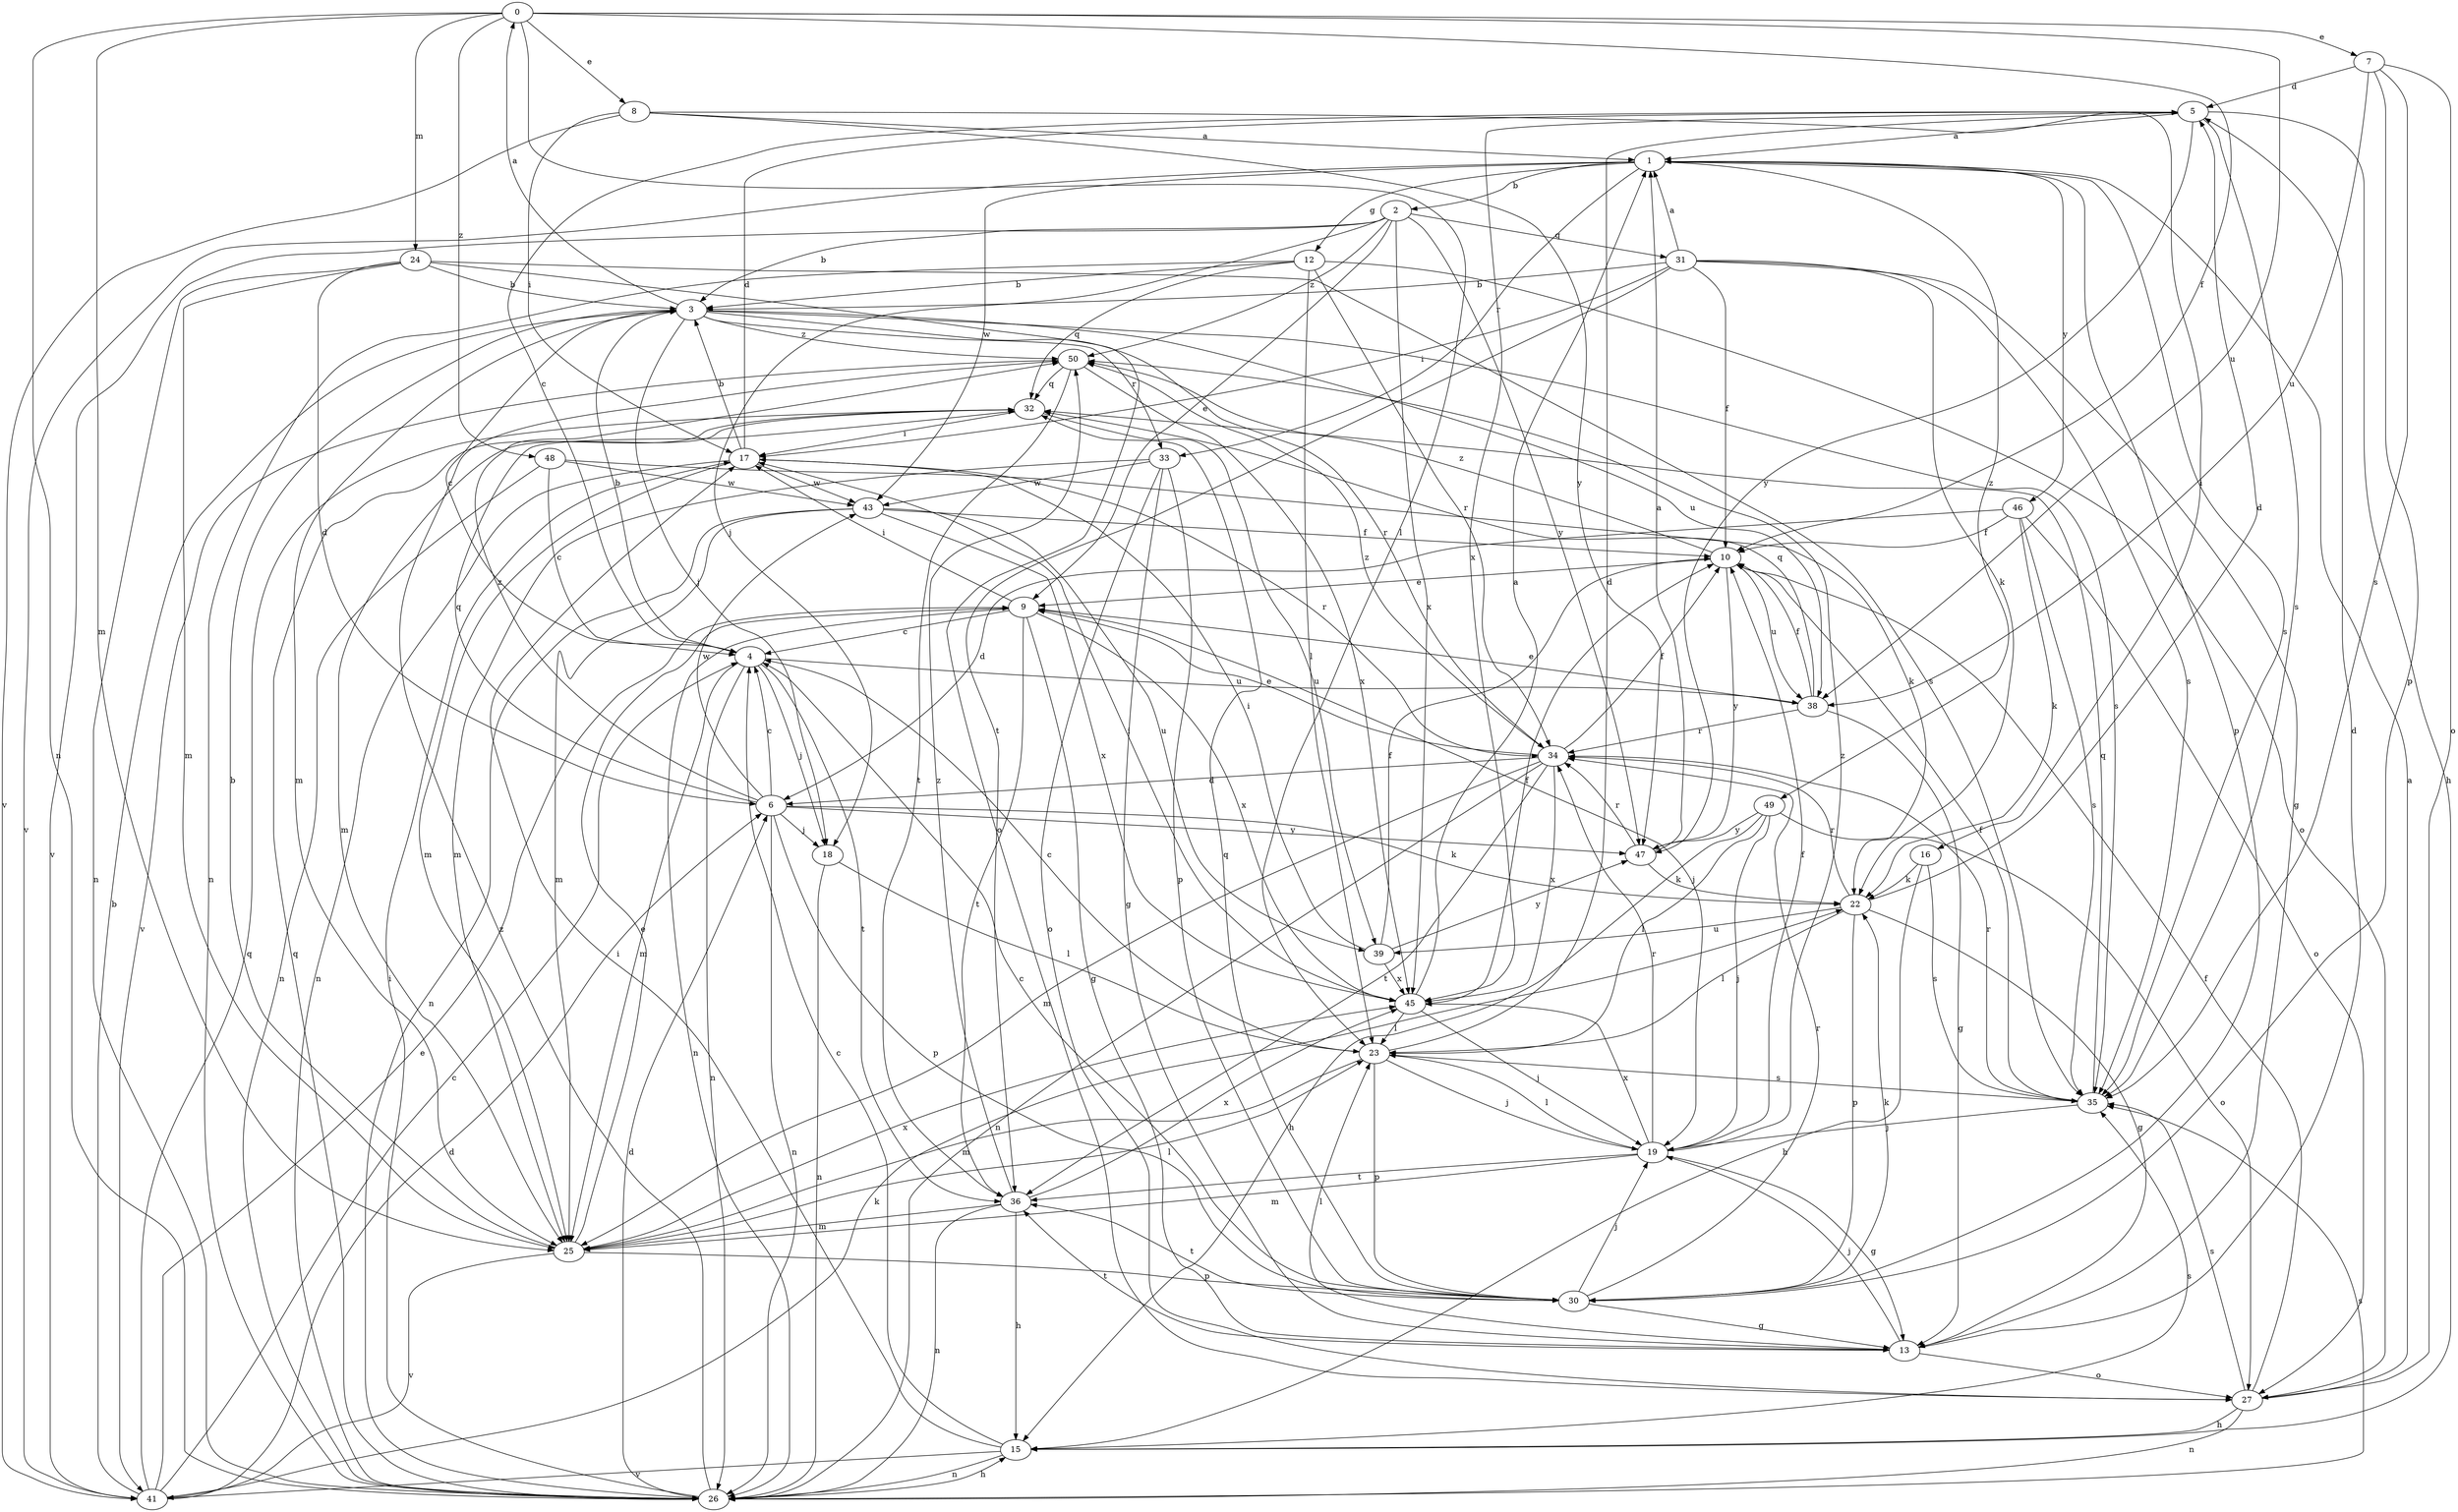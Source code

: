 strict digraph  {
0;
1;
2;
3;
4;
5;
6;
7;
8;
9;
10;
12;
13;
15;
16;
17;
18;
19;
22;
23;
24;
25;
26;
27;
30;
31;
32;
33;
34;
35;
36;
38;
39;
41;
43;
45;
46;
47;
48;
49;
50;
0 -> 7  [label=e];
0 -> 8  [label=e];
0 -> 10  [label=f];
0 -> 23  [label=l];
0 -> 24  [label=m];
0 -> 25  [label=m];
0 -> 26  [label=n];
0 -> 38  [label=u];
0 -> 48  [label=z];
1 -> 2  [label=b];
1 -> 12  [label=g];
1 -> 30  [label=p];
1 -> 33  [label=r];
1 -> 35  [label=s];
1 -> 41  [label=v];
1 -> 43  [label=w];
1 -> 46  [label=y];
1 -> 49  [label=z];
2 -> 3  [label=b];
2 -> 9  [label=e];
2 -> 18  [label=j];
2 -> 31  [label=q];
2 -> 41  [label=v];
2 -> 45  [label=x];
2 -> 47  [label=y];
2 -> 50  [label=z];
3 -> 0  [label=a];
3 -> 4  [label=c];
3 -> 18  [label=j];
3 -> 25  [label=m];
3 -> 33  [label=r];
3 -> 34  [label=r];
3 -> 35  [label=s];
3 -> 38  [label=u];
3 -> 50  [label=z];
4 -> 3  [label=b];
4 -> 18  [label=j];
4 -> 25  [label=m];
4 -> 26  [label=n];
4 -> 36  [label=t];
4 -> 38  [label=u];
5 -> 1  [label=a];
5 -> 4  [label=c];
5 -> 15  [label=h];
5 -> 35  [label=s];
5 -> 45  [label=x];
5 -> 47  [label=y];
6 -> 4  [label=c];
6 -> 18  [label=j];
6 -> 22  [label=k];
6 -> 26  [label=n];
6 -> 30  [label=p];
6 -> 32  [label=q];
6 -> 43  [label=w];
6 -> 47  [label=y];
6 -> 50  [label=z];
7 -> 5  [label=d];
7 -> 27  [label=o];
7 -> 30  [label=p];
7 -> 35  [label=s];
7 -> 38  [label=u];
8 -> 1  [label=a];
8 -> 16  [label=i];
8 -> 17  [label=i];
8 -> 41  [label=v];
8 -> 47  [label=y];
9 -> 4  [label=c];
9 -> 13  [label=g];
9 -> 17  [label=i];
9 -> 19  [label=j];
9 -> 26  [label=n];
9 -> 36  [label=t];
9 -> 45  [label=x];
10 -> 9  [label=e];
10 -> 38  [label=u];
10 -> 47  [label=y];
10 -> 50  [label=z];
12 -> 3  [label=b];
12 -> 23  [label=l];
12 -> 26  [label=n];
12 -> 27  [label=o];
12 -> 32  [label=q];
12 -> 34  [label=r];
13 -> 5  [label=d];
13 -> 19  [label=j];
13 -> 23  [label=l];
13 -> 27  [label=o];
13 -> 36  [label=t];
15 -> 4  [label=c];
15 -> 17  [label=i];
15 -> 26  [label=n];
15 -> 35  [label=s];
15 -> 41  [label=v];
16 -> 15  [label=h];
16 -> 22  [label=k];
16 -> 35  [label=s];
17 -> 3  [label=b];
17 -> 5  [label=d];
17 -> 25  [label=m];
17 -> 26  [label=n];
17 -> 34  [label=r];
17 -> 43  [label=w];
18 -> 23  [label=l];
18 -> 26  [label=n];
19 -> 10  [label=f];
19 -> 13  [label=g];
19 -> 23  [label=l];
19 -> 25  [label=m];
19 -> 34  [label=r];
19 -> 36  [label=t];
19 -> 45  [label=x];
19 -> 50  [label=z];
22 -> 5  [label=d];
22 -> 13  [label=g];
22 -> 23  [label=l];
22 -> 30  [label=p];
22 -> 34  [label=r];
22 -> 39  [label=u];
23 -> 4  [label=c];
23 -> 5  [label=d];
23 -> 19  [label=j];
23 -> 25  [label=m];
23 -> 30  [label=p];
23 -> 35  [label=s];
24 -> 3  [label=b];
24 -> 6  [label=d];
24 -> 25  [label=m];
24 -> 26  [label=n];
24 -> 27  [label=o];
24 -> 35  [label=s];
25 -> 3  [label=b];
25 -> 9  [label=e];
25 -> 23  [label=l];
25 -> 30  [label=p];
25 -> 41  [label=v];
25 -> 45  [label=x];
26 -> 6  [label=d];
26 -> 15  [label=h];
26 -> 17  [label=i];
26 -> 32  [label=q];
26 -> 35  [label=s];
26 -> 50  [label=z];
27 -> 1  [label=a];
27 -> 10  [label=f];
27 -> 15  [label=h];
27 -> 26  [label=n];
27 -> 35  [label=s];
30 -> 4  [label=c];
30 -> 13  [label=g];
30 -> 19  [label=j];
30 -> 22  [label=k];
30 -> 32  [label=q];
30 -> 34  [label=r];
30 -> 36  [label=t];
31 -> 1  [label=a];
31 -> 3  [label=b];
31 -> 10  [label=f];
31 -> 13  [label=g];
31 -> 17  [label=i];
31 -> 22  [label=k];
31 -> 35  [label=s];
31 -> 36  [label=t];
32 -> 17  [label=i];
32 -> 25  [label=m];
32 -> 39  [label=u];
33 -> 13  [label=g];
33 -> 25  [label=m];
33 -> 27  [label=o];
33 -> 30  [label=p];
33 -> 43  [label=w];
34 -> 6  [label=d];
34 -> 9  [label=e];
34 -> 10  [label=f];
34 -> 25  [label=m];
34 -> 26  [label=n];
34 -> 36  [label=t];
34 -> 45  [label=x];
34 -> 50  [label=z];
35 -> 10  [label=f];
35 -> 19  [label=j];
35 -> 32  [label=q];
35 -> 34  [label=r];
36 -> 15  [label=h];
36 -> 25  [label=m];
36 -> 26  [label=n];
36 -> 45  [label=x];
36 -> 50  [label=z];
38 -> 9  [label=e];
38 -> 10  [label=f];
38 -> 13  [label=g];
38 -> 32  [label=q];
38 -> 34  [label=r];
39 -> 10  [label=f];
39 -> 17  [label=i];
39 -> 45  [label=x];
39 -> 47  [label=y];
41 -> 3  [label=b];
41 -> 4  [label=c];
41 -> 6  [label=d];
41 -> 9  [label=e];
41 -> 22  [label=k];
41 -> 32  [label=q];
43 -> 10  [label=f];
43 -> 25  [label=m];
43 -> 26  [label=n];
43 -> 39  [label=u];
43 -> 45  [label=x];
45 -> 1  [label=a];
45 -> 10  [label=f];
45 -> 17  [label=i];
45 -> 19  [label=j];
45 -> 23  [label=l];
46 -> 6  [label=d];
46 -> 10  [label=f];
46 -> 22  [label=k];
46 -> 27  [label=o];
46 -> 35  [label=s];
47 -> 1  [label=a];
47 -> 22  [label=k];
47 -> 34  [label=r];
48 -> 4  [label=c];
48 -> 22  [label=k];
48 -> 26  [label=n];
48 -> 43  [label=w];
49 -> 15  [label=h];
49 -> 19  [label=j];
49 -> 23  [label=l];
49 -> 27  [label=o];
49 -> 47  [label=y];
50 -> 32  [label=q];
50 -> 36  [label=t];
50 -> 41  [label=v];
50 -> 45  [label=x];
}
